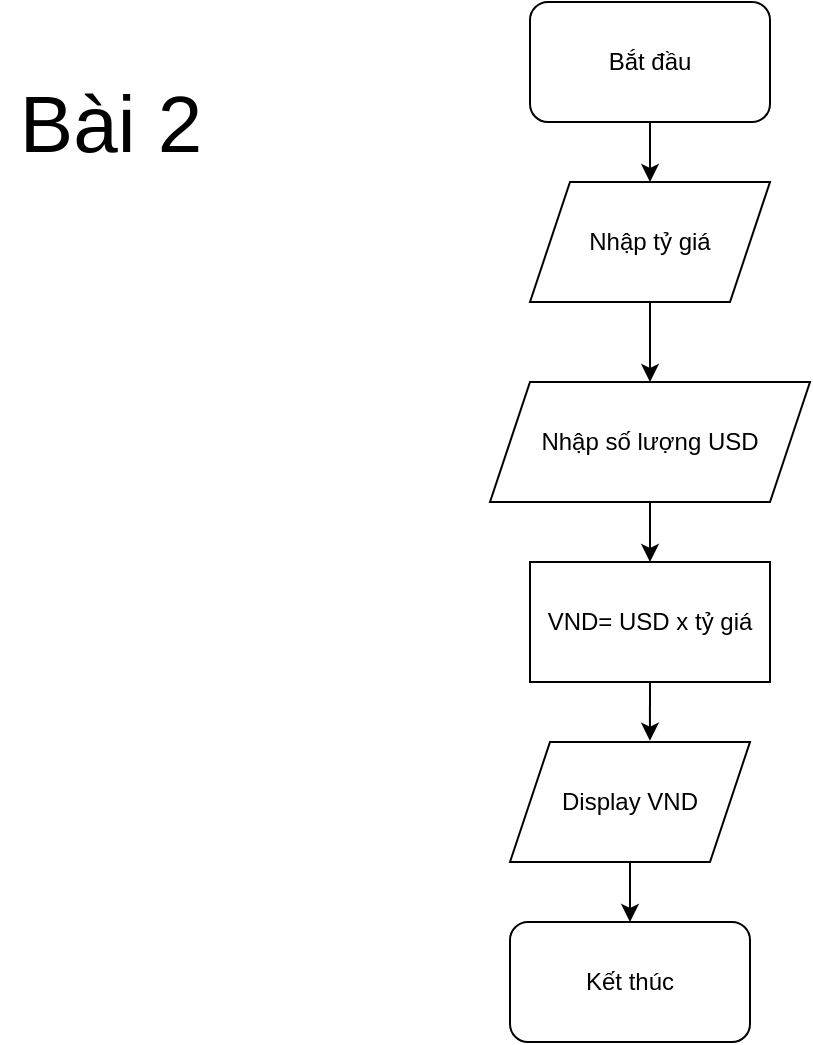 <mxfile version="18.2.0" type="github">
  <diagram id="zabeRQHyVPqXq4hMLMYn" name="Page-1">
    <mxGraphModel dx="1102" dy="571" grid="1" gridSize="10" guides="1" tooltips="1" connect="1" arrows="1" fold="1" page="1" pageScale="1" pageWidth="827" pageHeight="1169" math="0" shadow="0">
      <root>
        <mxCell id="0" />
        <mxCell id="1" parent="0" />
        <mxCell id="12xb5q2lUf2L4sJNuSOo-1" value="Bắt đầu" style="rounded=1;whiteSpace=wrap;html=1;" vertex="1" parent="1">
          <mxGeometry x="320" y="40" width="120" height="60" as="geometry" />
        </mxCell>
        <mxCell id="12xb5q2lUf2L4sJNuSOo-2" value="Nhập tỷ giá" style="shape=parallelogram;perimeter=parallelogramPerimeter;whiteSpace=wrap;html=1;fixedSize=1;" vertex="1" parent="1">
          <mxGeometry x="320" y="130" width="120" height="60" as="geometry" />
        </mxCell>
        <mxCell id="12xb5q2lUf2L4sJNuSOo-3" value="Nhập số lượng USD&lt;br&gt;" style="shape=parallelogram;perimeter=parallelogramPerimeter;whiteSpace=wrap;html=1;fixedSize=1;" vertex="1" parent="1">
          <mxGeometry x="300" y="230" width="160" height="60" as="geometry" />
        </mxCell>
        <mxCell id="12xb5q2lUf2L4sJNuSOo-4" value="VND= USD x tỷ giá" style="rounded=0;whiteSpace=wrap;html=1;" vertex="1" parent="1">
          <mxGeometry x="320" y="320" width="120" height="60" as="geometry" />
        </mxCell>
        <mxCell id="12xb5q2lUf2L4sJNuSOo-5" value="Display VND" style="shape=parallelogram;perimeter=parallelogramPerimeter;whiteSpace=wrap;html=1;fixedSize=1;" vertex="1" parent="1">
          <mxGeometry x="310" y="410" width="120" height="60" as="geometry" />
        </mxCell>
        <mxCell id="12xb5q2lUf2L4sJNuSOo-6" value="Kết thúc" style="rounded=1;whiteSpace=wrap;html=1;" vertex="1" parent="1">
          <mxGeometry x="310" y="500" width="120" height="60" as="geometry" />
        </mxCell>
        <mxCell id="12xb5q2lUf2L4sJNuSOo-7" value="" style="endArrow=classic;html=1;rounded=0;exitX=0.5;exitY=1;exitDx=0;exitDy=0;entryX=0.5;entryY=0;entryDx=0;entryDy=0;" edge="1" parent="1" source="12xb5q2lUf2L4sJNuSOo-1" target="12xb5q2lUf2L4sJNuSOo-2">
          <mxGeometry width="50" height="50" relative="1" as="geometry">
            <mxPoint x="380" y="240" as="sourcePoint" />
            <mxPoint x="430" y="190" as="targetPoint" />
          </mxGeometry>
        </mxCell>
        <mxCell id="12xb5q2lUf2L4sJNuSOo-8" value="" style="endArrow=classic;html=1;rounded=0;exitX=0.5;exitY=1;exitDx=0;exitDy=0;" edge="1" parent="1" source="12xb5q2lUf2L4sJNuSOo-2" target="12xb5q2lUf2L4sJNuSOo-3">
          <mxGeometry width="50" height="50" relative="1" as="geometry">
            <mxPoint x="390" y="110" as="sourcePoint" />
            <mxPoint x="390" y="140" as="targetPoint" />
          </mxGeometry>
        </mxCell>
        <mxCell id="12xb5q2lUf2L4sJNuSOo-9" value="" style="endArrow=classic;html=1;rounded=0;exitX=0.5;exitY=1;exitDx=0;exitDy=0;entryX=0.5;entryY=0;entryDx=0;entryDy=0;" edge="1" parent="1" source="12xb5q2lUf2L4sJNuSOo-3" target="12xb5q2lUf2L4sJNuSOo-4">
          <mxGeometry width="50" height="50" relative="1" as="geometry">
            <mxPoint x="390" y="200" as="sourcePoint" />
            <mxPoint x="390" y="240" as="targetPoint" />
          </mxGeometry>
        </mxCell>
        <mxCell id="12xb5q2lUf2L4sJNuSOo-10" value="" style="endArrow=classic;html=1;rounded=0;entryX=0.583;entryY=-0.011;entryDx=0;entryDy=0;entryPerimeter=0;" edge="1" parent="1" target="12xb5q2lUf2L4sJNuSOo-5">
          <mxGeometry width="50" height="50" relative="1" as="geometry">
            <mxPoint x="380" y="380" as="sourcePoint" />
            <mxPoint x="400" y="250" as="targetPoint" />
          </mxGeometry>
        </mxCell>
        <mxCell id="12xb5q2lUf2L4sJNuSOo-11" value="" style="endArrow=classic;html=1;rounded=0;entryX=0.5;entryY=0;entryDx=0;entryDy=0;exitX=0.5;exitY=1;exitDx=0;exitDy=0;" edge="1" parent="1" source="12xb5q2lUf2L4sJNuSOo-5" target="12xb5q2lUf2L4sJNuSOo-6">
          <mxGeometry width="50" height="50" relative="1" as="geometry">
            <mxPoint x="530" y="300" as="sourcePoint" />
            <mxPoint x="410" y="260" as="targetPoint" />
          </mxGeometry>
        </mxCell>
        <mxCell id="12xb5q2lUf2L4sJNuSOo-12" value="&lt;font style=&quot;font-size: 40px;&quot;&gt;Bài 2&lt;/font&gt;" style="text;html=1;align=center;verticalAlign=middle;resizable=0;points=[];autosize=1;strokeColor=none;fillColor=none;" vertex="1" parent="1">
          <mxGeometry x="55" y="85" width="110" height="30" as="geometry" />
        </mxCell>
      </root>
    </mxGraphModel>
  </diagram>
</mxfile>
